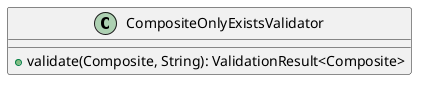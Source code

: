@startuml

    class CompositeOnlyExistsValidator [[CompositeOnlyExistsValidator.html]] {
        +validate(Composite, String): ValidationResult<Composite>
    }

@enduml
